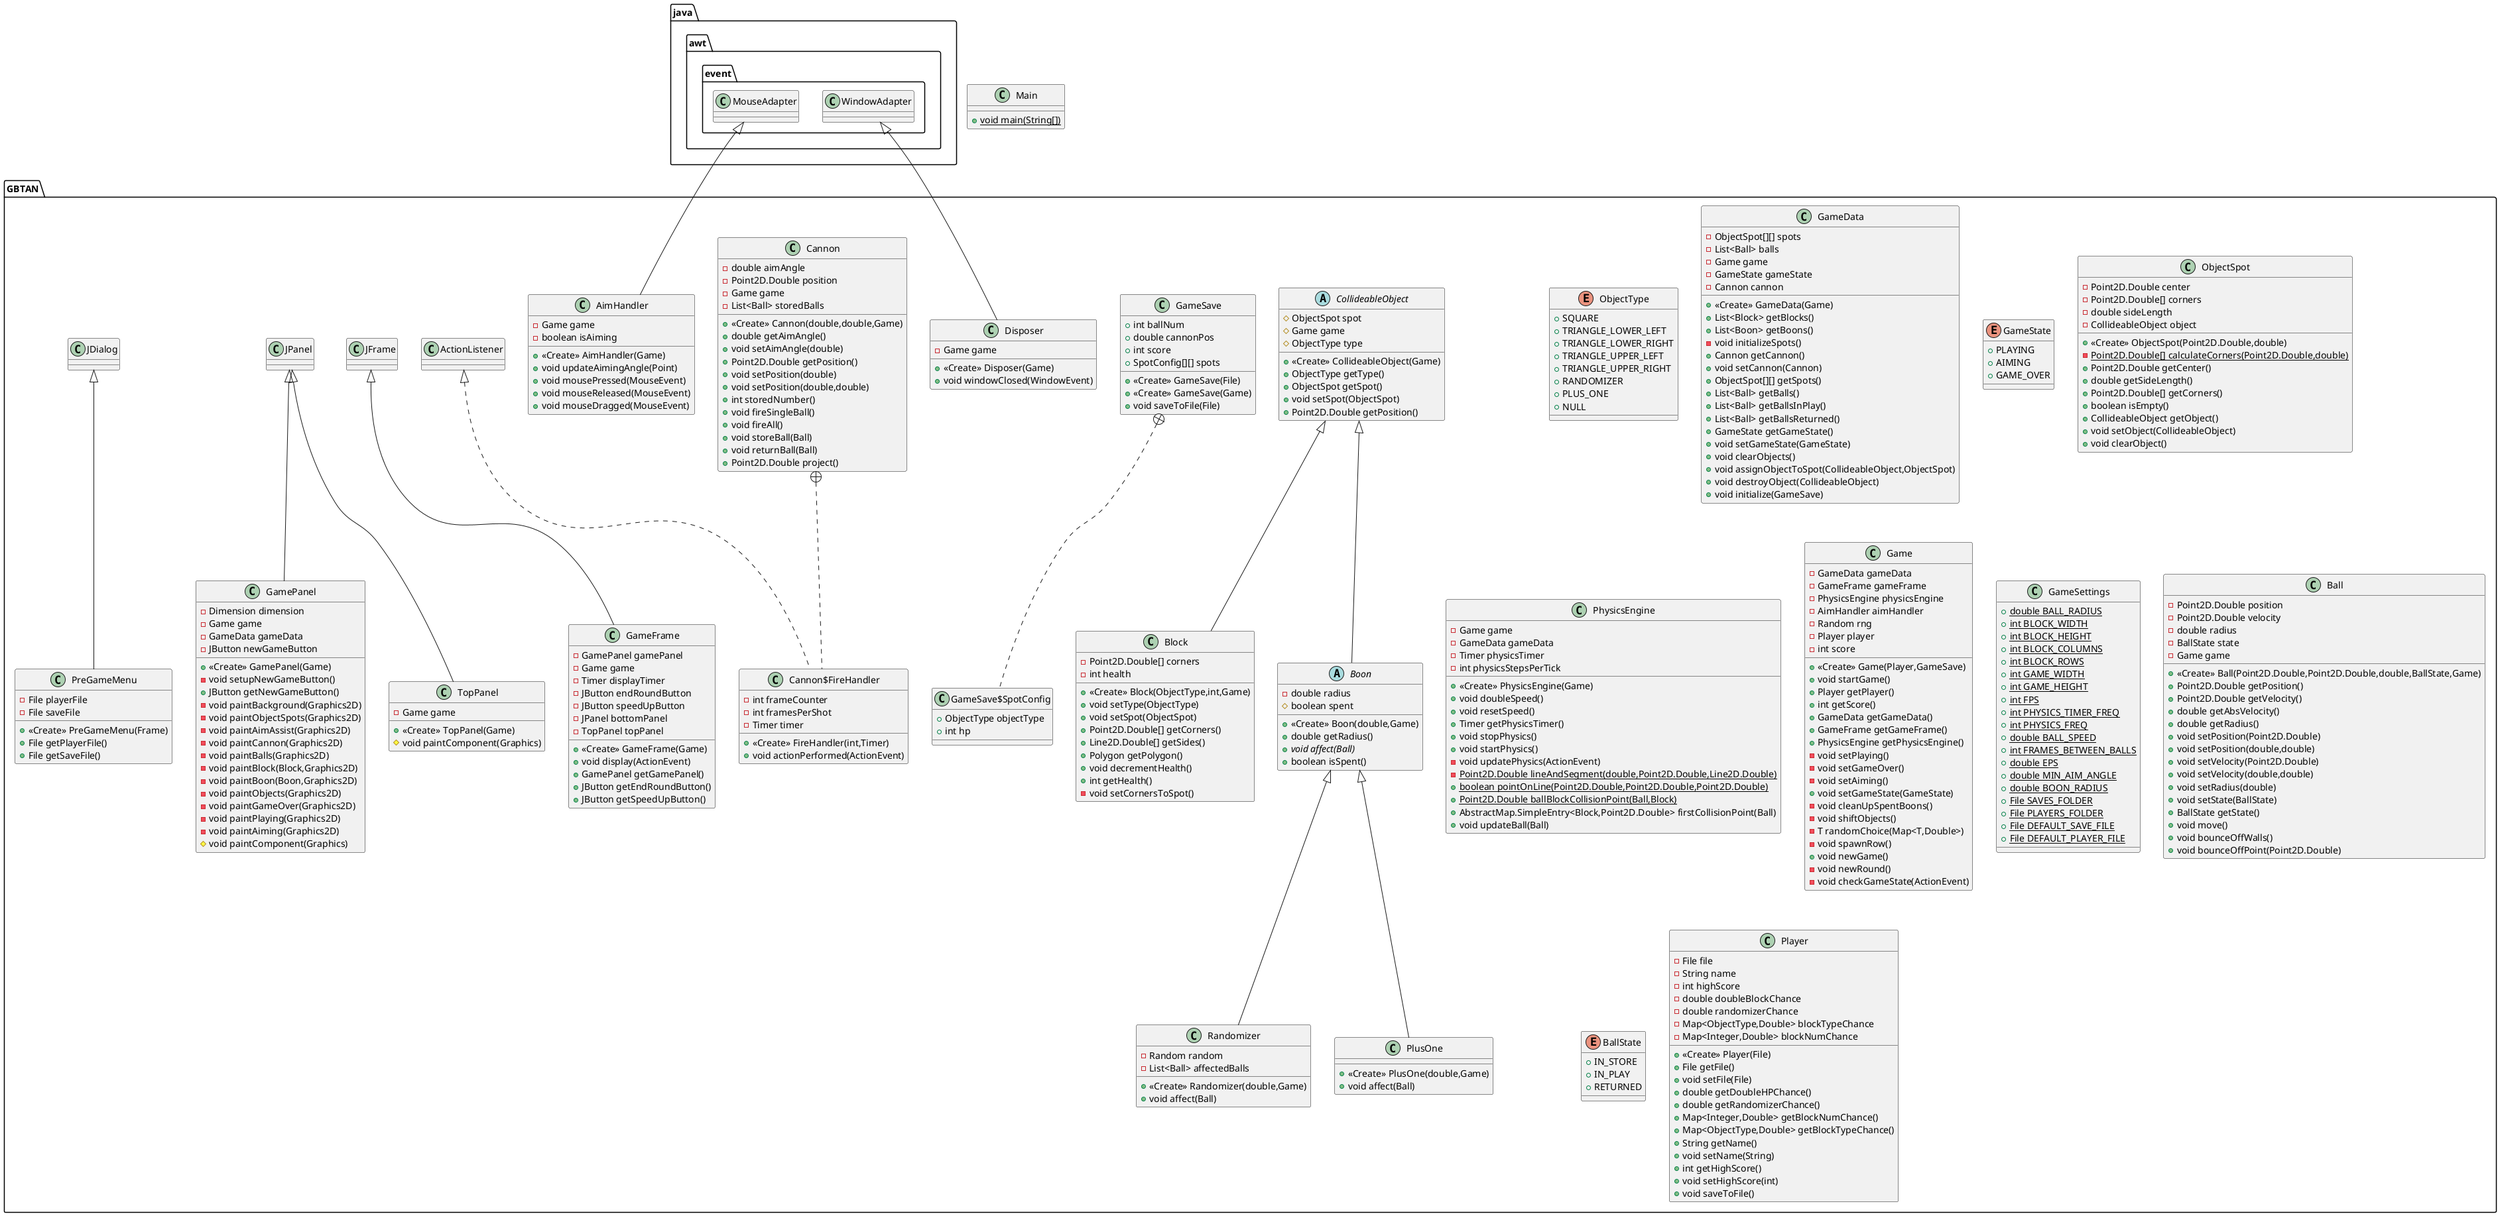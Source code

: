 @startuml
abstract class GBTAN.CollideableObject {
# ObjectSpot spot
# Game game
# ObjectType type
+ <<Create>> CollideableObject(Game)
+ ObjectType getType()
+ ObjectSpot getSpot()
+ void setSpot(ObjectSpot)
+ Point2D.Double getPosition()
}


enum GBTAN.ObjectType {
+  SQUARE
+  TRIANGLE_LOWER_LEFT
+  TRIANGLE_LOWER_RIGHT
+  TRIANGLE_UPPER_LEFT
+  TRIANGLE_UPPER_RIGHT
+  RANDOMIZER
+  PLUS_ONE
+  NULL
}

class GBTAN.GameData {
- ObjectSpot[][] spots
- List<Ball> balls
- Game game
- GameState gameState
- Cannon cannon
+ <<Create>> GameData(Game)
+ List<Block> getBlocks()
+ List<Boon> getBoons()
- void initializeSpots()
+ Cannon getCannon()
+ void setCannon(Cannon)
+ ObjectSpot[][] getSpots()
+ List<Ball> getBalls()
+ List<Ball> getBallsInPlay()
+ List<Ball> getBallsReturned()
+ GameState getGameState()
+ void setGameState(GameState)
+ void clearObjects()
+ void assignObjectToSpot(CollideableObject,ObjectSpot)
+ void destroyObject(CollideableObject)
+ void initialize(GameSave)
}


enum GBTAN.GameState {
+  PLAYING
+  AIMING
+  GAME_OVER
}

class GBTAN.GameFrame {
- GamePanel gamePanel
- Game game
- Timer displayTimer
- JButton endRoundButton
- JButton speedUpButton
- JPanel bottomPanel
- TopPanel topPanel
+ <<Create>> GameFrame(Game)
+ void display(ActionEvent)
+ GamePanel getGamePanel()
+ JButton getEndRoundButton()
+ JButton getSpeedUpButton()
}


class GBTAN.Cannon {
- double aimAngle
- Point2D.Double position
- Game game
- List<Ball> storedBalls
+ <<Create>> Cannon(double,double,Game)
+ double getAimAngle()
+ void setAimAngle(double)
+ Point2D.Double getPosition()
+ void setPosition(double)
+ void setPosition(double,double)
+ int storedNumber()
+ void fireSingleBall()
+ void fireAll()
+ void storeBall(Ball)
+ void returnBall(Ball)
+ Point2D.Double project()
}


class GBTAN.Cannon$FireHandler {
- int frameCounter
- int framesPerShot
- Timer timer
+ <<Create>> FireHandler(int,Timer)
+ void actionPerformed(ActionEvent)
}


class GBTAN.Randomizer {
- Random random
- List<Ball> affectedBalls
+ <<Create>> Randomizer(double,Game)
+ void affect(Ball)
}


class GBTAN.PlusOne {
+ <<Create>> PlusOne(double,Game)
+ void affect(Ball)
}

class GBTAN.GamePanel {
- Dimension dimension
- Game game
- GameData gameData
- JButton newGameButton
+ <<Create>> GamePanel(Game)
- void setupNewGameButton()
+ JButton getNewGameButton()
- void paintBackground(Graphics2D)
- void paintObjectSpots(Graphics2D)
- void paintAimAssist(Graphics2D)
- void paintCannon(Graphics2D)
- void paintBalls(Graphics2D)
- void paintBlock(Block,Graphics2D)
- void paintBoon(Boon,Graphics2D)
- void paintObjects(Graphics2D)
- void paintGameOver(Graphics2D)
- void paintPlaying(Graphics2D)
- void paintAiming(Graphics2D)
# void paintComponent(Graphics)
}


class GBTAN.Block {
- Point2D.Double[] corners
- int health
+ <<Create>> Block(ObjectType,int,Game)
+ void setType(ObjectType)
+ void setSpot(ObjectSpot)
+ Point2D.Double[] getCorners()
+ Line2D.Double[] getSides()
+ Polygon getPolygon()
+ void decrementHealth()
+ int getHealth()
- void setCornersToSpot()
}


class GBTAN.PreGameMenu {
- File playerFile
- File saveFile
+ <<Create>> PreGameMenu(Frame)
+ File getPlayerFile()
+ File getSaveFile()
}


class GBTAN.ObjectSpot {
- Point2D.Double center
- Point2D.Double[] corners
- double sideLength
- CollideableObject object
+ <<Create>> ObjectSpot(Point2D.Double,double)
- {static} Point2D.Double[] calculateCorners(Point2D.Double,double)
+ Point2D.Double getCenter()
+ double getSideLength()
+ Point2D.Double[] getCorners()
+ boolean isEmpty()
+ CollideableObject getObject()
+ void setObject(CollideableObject)
+ void clearObject()
}


class GBTAN.PhysicsEngine {
- Game game
- GameData gameData
- Timer physicsTimer
- int physicsStepsPerTick
+ <<Create>> PhysicsEngine(Game)
+ void doubleSpeed()
+ void resetSpeed()
+ Timer getPhysicsTimer()
+ void stopPhysics()
+ void startPhysics()
- void updatePhysics(ActionEvent)
- {static} Point2D.Double lineAndSegment(double,Point2D.Double,Line2D.Double)
+ {static} boolean pointOnLine(Point2D.Double,Point2D.Double,Point2D.Double)
+ {static} Point2D.Double ballBlockCollisionPoint(Ball,Block)
+ AbstractMap.SimpleEntry<Block,Point2D.Double> firstCollisionPoint(Ball)
+ void updateBall(Ball)
}


abstract class GBTAN.Boon {
- double radius
# boolean spent
+ <<Create>> Boon(double,Game)
+ double getRadius()
+ {abstract}void affect(Ball)
+ boolean isSpent()
}


class GBTAN.TopPanel {
- Game game
+ <<Create>> TopPanel(Game)
# void paintComponent(Graphics)
}


class GBTAN.AimHandler {
- Game game
- boolean isAiming
+ <<Create>> AimHandler(Game)
+ void updateAimingAngle(Point)
+ void mousePressed(MouseEvent)
+ void mouseReleased(MouseEvent)
+ void mouseDragged(MouseEvent)
}


class GBTAN.Game {
- GameData gameData
- GameFrame gameFrame
- PhysicsEngine physicsEngine
- AimHandler aimHandler
- Random rng
- Player player
- int score
+ <<Create>> Game(Player,GameSave)
+ void startGame()
+ Player getPlayer()
+ int getScore()
+ GameData getGameData()
+ GameFrame getGameFrame()
+ PhysicsEngine getPhysicsEngine()
- void setPlaying()
- void setGameOver()
- void setAiming()
+ void setGameState(GameState)
- void cleanUpSpentBoons()
- void shiftObjects()
- T randomChoice(Map<T,Double>)
- void spawnRow()
+ void newGame()
- void newRound()
- void checkGameState(ActionEvent)
}


class GBTAN.GameSettings {
+ {static} double BALL_RADIUS
+ {static} int BLOCK_WIDTH
+ {static} int BLOCK_HEIGHT
+ {static} int BLOCK_COLUMNS
+ {static} int BLOCK_ROWS
+ {static} int GAME_WIDTH
+ {static} int GAME_HEIGHT
+ {static} int FPS
+ {static} int PHYSICS_TIMER_FREQ
+ {static} int PHYSICS_FREQ
+ {static} double BALL_SPEED
+ {static} int FRAMES_BETWEEN_BALLS
+ {static} double EPS
+ {static} double MIN_AIM_ANGLE
+ {static} double BOON_RADIUS
+ {static} File SAVES_FOLDER
+ {static} File PLAYERS_FOLDER
+ {static} File DEFAULT_SAVE_FILE
+ {static} File DEFAULT_PLAYER_FILE
}

class GBTAN.GameSave {
+ int ballNum
+ double cannonPos
+ int score
+ SpotConfig[][] spots
+ <<Create>> GameSave(File)
+ <<Create>> GameSave(Game)
+ void saveToFile(File)
}


class GBTAN.GameSave$SpotConfig {
+ ObjectType objectType
+ int hp
}

class GBTAN.Ball {
- Point2D.Double position
- Point2D.Double velocity
- double radius
- BallState state
- Game game
+ <<Create>> Ball(Point2D.Double,Point2D.Double,double,BallState,Game)
+ Point2D.Double getPosition()
+ Point2D.Double getVelocity()
+ double getAbsVelocity()
+ double getRadius()
+ void setPosition(Point2D.Double)
+ void setPosition(double,double)
+ void setVelocity(Point2D.Double)
+ void setVelocity(double,double)
+ void setRadius(double)
+ void setState(BallState)
+ BallState getState()
+ void move()
+ void bounceOffWalls()
+ void bounceOffPoint(Point2D.Double)
}


enum GBTAN.BallState {
+  IN_STORE
+  IN_PLAY
+  RETURNED
}

class GBTAN.Player {
- File file
- String name
- int highScore
- double doubleBlockChance
- double randomizerChance
- Map<ObjectType,Double> blockTypeChance
- Map<Integer,Double> blockNumChance
+ <<Create>> Player(File)
+ File getFile()
+ void setFile(File)
+ double getDoubleHPChance()
+ double getRandomizerChance()
+ Map<Integer,Double> getBlockNumChance()
+ Map<ObjectType,Double> getBlockTypeChance()
+ String getName()
+ void setName(String)
+ int getHighScore()
+ void setHighScore(int)
+ void saveToFile()
}


class Main {
+ {static} void main(String[])
}

class GBTAN.Disposer {
- Game game
+ <<Create>> Disposer(Game)
+ void windowClosed(WindowEvent)
}




GBTAN.JFrame <|-- GBTAN.GameFrame
GBTAN.Cannon +.. GBTAN.Cannon$FireHandler
GBTAN.ActionListener <|.. GBTAN.Cannon$FireHandler
GBTAN.Boon <|-- GBTAN.Randomizer
GBTAN.Boon <|-- GBTAN.PlusOne
GBTAN.JPanel <|-- GBTAN.GamePanel
GBTAN.CollideableObject <|-- GBTAN.Block
GBTAN.JDialog <|-- GBTAN.PreGameMenu
GBTAN.CollideableObject <|-- GBTAN.Boon
GBTAN.JPanel <|-- GBTAN.TopPanel
java.awt.event.MouseAdapter <|-- GBTAN.AimHandler
GBTAN.GameSave +.. GBTAN.GameSave$SpotConfig
java.awt.event.WindowAdapter <|-- GBTAN.Disposer
@enduml